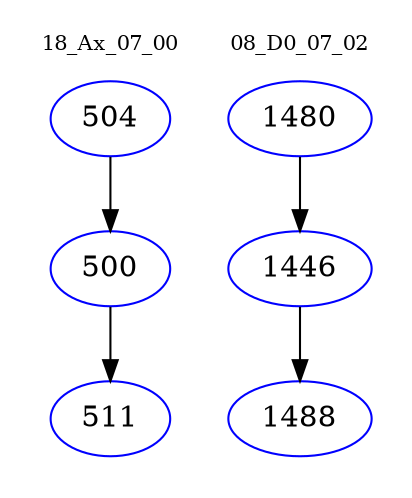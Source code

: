 digraph{
subgraph cluster_0 {
color = white
label = "18_Ax_07_00";
fontsize=10;
T0_504 [label="504", color="blue"]
T0_504 -> T0_500 [color="black"]
T0_500 [label="500", color="blue"]
T0_500 -> T0_511 [color="black"]
T0_511 [label="511", color="blue"]
}
subgraph cluster_1 {
color = white
label = "08_D0_07_02";
fontsize=10;
T1_1480 [label="1480", color="blue"]
T1_1480 -> T1_1446 [color="black"]
T1_1446 [label="1446", color="blue"]
T1_1446 -> T1_1488 [color="black"]
T1_1488 [label="1488", color="blue"]
}
}
